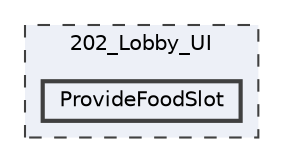 digraph "202_Lobby_UI/ProvideFoodSlot"
{
 // LATEX_PDF_SIZE
  bgcolor="transparent";
  edge [fontname=Helvetica,fontsize=10,labelfontname=Helvetica,labelfontsize=10];
  node [fontname=Helvetica,fontsize=10,shape=box,height=0.2,width=0.4];
  compound=true
  subgraph clusterdir_d00fcfdb6d635dc49e0de803d037b9d7 {
    graph [ bgcolor="#edf0f7", pencolor="grey25", label="202_Lobby_UI", fontname=Helvetica,fontsize=10 style="filled,dashed", URL="dir_d00fcfdb6d635dc49e0de803d037b9d7.html",tooltip=""]
  dir_e333760d655447444aeb326e941a5d45 [label="ProvideFoodSlot", fillcolor="#edf0f7", color="grey25", style="filled,bold", URL="dir_e333760d655447444aeb326e941a5d45.html",tooltip=""];
  }
}
